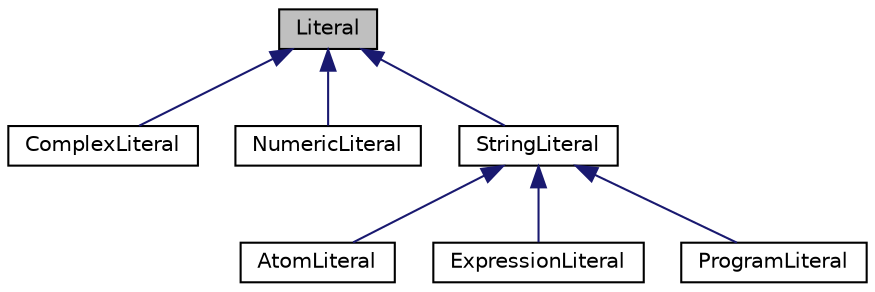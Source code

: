 digraph "Literal"
{
  edge [fontname="Helvetica",fontsize="10",labelfontname="Helvetica",labelfontsize="10"];
  node [fontname="Helvetica",fontsize="10",shape=record];
  Node1 [label="Literal",height=0.2,width=0.4,color="black", fillcolor="grey75", style="filled", fontcolor="black"];
  Node1 -> Node2 [dir="back",color="midnightblue",fontsize="10",style="solid",fontname="Helvetica"];
  Node2 [label="ComplexLiteral",height=0.2,width=0.4,color="black", fillcolor="white", style="filled",URL="$class_complex_literal.html",tooltip="Subclass of Literal. "];
  Node1 -> Node3 [dir="back",color="midnightblue",fontsize="10",style="solid",fontname="Helvetica"];
  Node3 [label="NumericLiteral",height=0.2,width=0.4,color="black", fillcolor="white", style="filled",URL="$class_numeric_literal.html",tooltip="Subclass of Literal. "];
  Node1 -> Node4 [dir="back",color="midnightblue",fontsize="10",style="solid",fontname="Helvetica"];
  Node4 [label="StringLiteral",height=0.2,width=0.4,color="black", fillcolor="white", style="filled",URL="$class_string_literal.html",tooltip="Abstract subclass of Literal. "];
  Node4 -> Node5 [dir="back",color="midnightblue",fontsize="10",style="solid",fontname="Helvetica"];
  Node5 [label="AtomLiteral",height=0.2,width=0.4,color="black", fillcolor="white", style="filled",URL="$class_atom_literal.html",tooltip="Subclass of StringLiteral. "];
  Node4 -> Node6 [dir="back",color="midnightblue",fontsize="10",style="solid",fontname="Helvetica"];
  Node6 [label="ExpressionLiteral",height=0.2,width=0.4,color="black", fillcolor="white", style="filled",URL="$class_expression_literal.html",tooltip="Subclass of StringLiteral. "];
  Node4 -> Node7 [dir="back",color="midnightblue",fontsize="10",style="solid",fontname="Helvetica"];
  Node7 [label="ProgramLiteral",height=0.2,width=0.4,color="black", fillcolor="white", style="filled",URL="$class_program_literal.html",tooltip="Subclass of StringLiteral. "];
}
